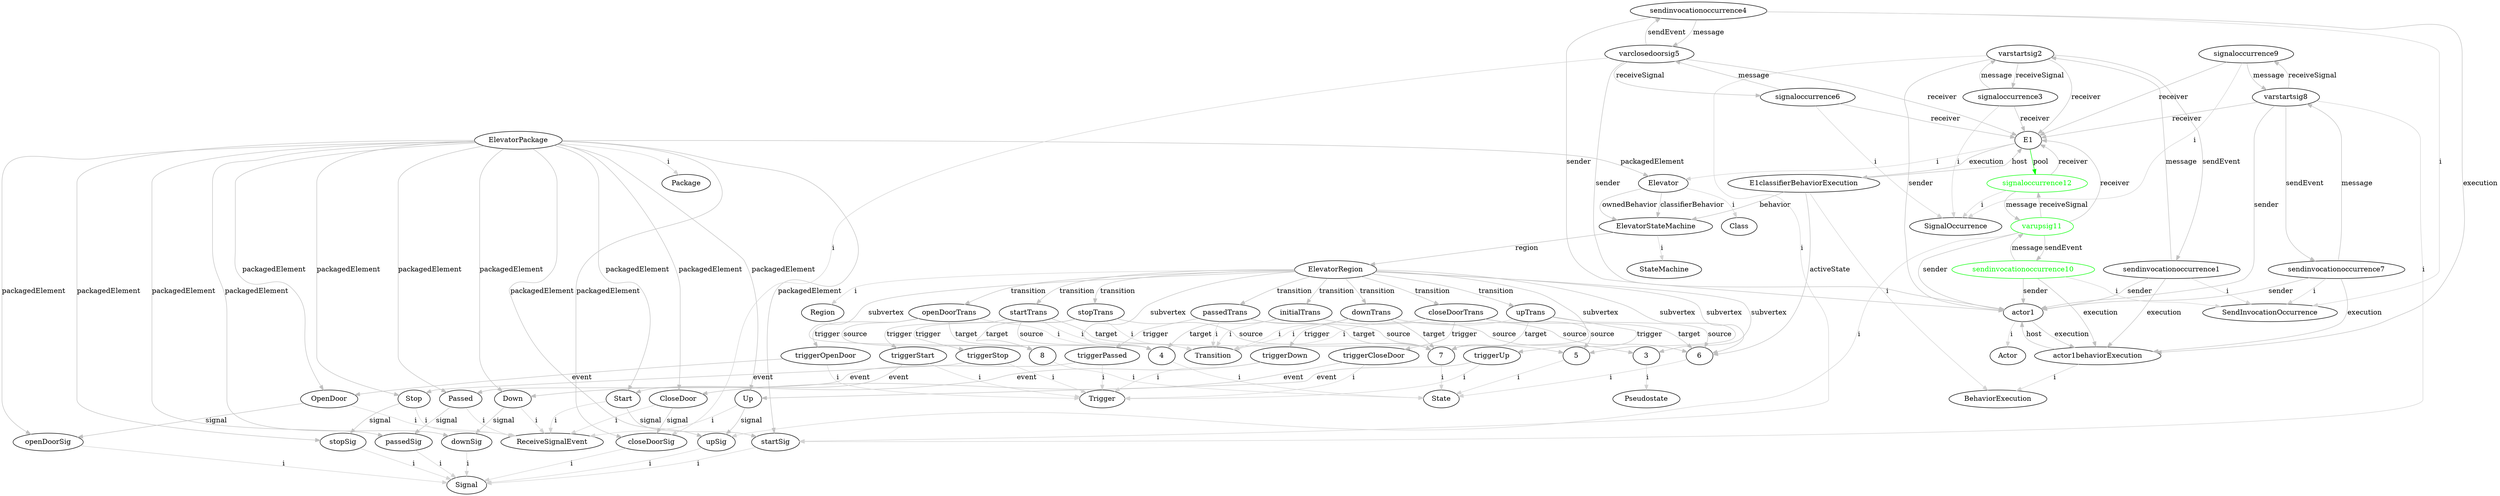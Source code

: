 digraph umlMetamodel {
	"ElevatorPackage" -> "Package" [label="i", color="lightgrey"]
	"ElevatorPackage" -> "Elevator" [label="packagedElement", color="grey"]
	"Elevator" -> "Class" [label="i", color="lightgrey"]
	"Elevator" -> "ElevatorStateMachine" [label="classifierBehavior", color="grey"]
	"Elevator" -> "ElevatorStateMachine" [label="ownedBehavior", color="grey"]
	"ElevatorStateMachine" -> "StateMachine" [label="i", color="lightgrey"]
	"ElevatorStateMachine" -> "ElevatorRegion" [label="region", color="grey"]
	"ElevatorRegion" -> "Region" [label="i", color="lightgrey"]
	"ElevatorRegion" -> "4" [label="subvertex", color="grey"]
	"4" -> "State" [label="i", color="lightgrey"]
	"ElevatorRegion" -> "5" [label="subvertex", color="grey"]
	"5" -> "State" [label="i", color="lightgrey"]
	"ElevatorRegion" -> "8" [label="subvertex", color="grey"]
	"8" -> "State" [label="i", color="lightgrey"]
	"ElevatorRegion" -> "7" [label="subvertex", color="grey"]
	"7" -> "State" [label="i", color="lightgrey"]
	"ElevatorRegion" -> "6" [label="subvertex", color="grey"]
	"6" -> "State" [label="i", color="lightgrey"]
	"ElevatorRegion" -> "3" [label="subvertex", color="grey"]
	"3" -> "Pseudostate" [label="i", color="lightgrey"]
	"ElevatorRegion" -> "initialTrans" [label="transition", color="grey"]
	"initialTrans" -> "Transition" [label="i", color="lightgrey"]
	"initialTrans" -> "3" [label="source", color="grey"]
	"initialTrans" -> "4" [label="target", color="grey"]
	"ElevatorRegion" -> "startTrans" [label="transition", color="grey"]
	"startTrans" -> "Transition" [label="i", color="lightgrey"]
	"startTrans" -> "4" [label="source", color="grey"]
	"startTrans" -> "5" [label="target", color="grey"]
	"triggerStart" -> "Trigger" [label="i", color="lightgrey"]
	"ElevatorRegion" -> "closeDoorTrans" [label="transition", color="grey"]
	"closeDoorTrans" -> "Transition" [label="i", color="lightgrey"]
	"closeDoorTrans" -> "5" [label="source", color="grey"]
	"closeDoorTrans" -> "6" [label="target", color="grey"]
	"triggerCloseDoor" -> "Trigger" [label="i", color="lightgrey"]
	"ElevatorRegion" -> "upTrans" [label="transition", color="grey"]
	"upTrans" -> "Transition" [label="i", color="lightgrey"]
	"upTrans" -> "6" [label="source", color="grey"]
	"upTrans" -> "7" [label="target", color="grey"]
	"upTrans" -> "triggerUp" [label="trigger", color="grey"]
	"triggerUp" -> "Trigger" [label="i", color="lightgrey"]
	"triggerUp" -> "Up" [label="event", color="grey"]
	"ElevatorRegion" -> "downTrans" [label="transition", color="grey"]
	"downTrans" -> "Transition" [label="i", color="lightgrey"]
	"downTrans" -> "6" [label="source", color="grey"]
	"downTrans" -> "7" [label="target", color="grey"]
	"downTrans" -> "triggerDown" [label="trigger", color="grey"]
	"triggerDown" -> "Trigger" [label="i", color="lightgrey"]
	"triggerDown" -> "Down" [label="event", color="grey"]
	"ElevatorRegion" -> "passedTrans" [label="transition", color="grey"]
	"passedTrans" -> "Transition" [label="i", color="lightgrey"]
	"passedTrans" -> "7" [label="source", color="grey"]
	"passedTrans" -> "7" [label="target", color="grey"]
	"passedTrans" -> "triggerPassed" [label="trigger", color="grey"]
	"triggerPassed" -> "Trigger" [label="i", color="lightgrey"]
	"triggerPassed" -> "Passed" [label="event", color="grey"]
	"ElevatorRegion" -> "stopTrans" [label="transition", color="grey"]
	"stopTrans" -> "Transition" [label="i", color="lightgrey"]
	"stopTrans" -> "7" [label="source", color="grey"]
	"stopTrans" -> "8" [label="target", color="grey"]
	"stopTrans" -> "triggerStop" [label="trigger", color="grey"]
	"triggerStop" -> "Trigger" [label="i", color="lightgrey"]
	"triggerStop" -> "Stop" [label="event", color="grey"]
	"ElevatorRegion" -> "openDoorTrans" [label="transition", color="grey"]
	"openDoorTrans" -> "Transition" [label="i", color="lightgrey"]
	"openDoorTrans" -> "8" [label="source", color="grey"]
	"openDoorTrans" -> "4" [label="target", color="grey"]
	"openDoorTrans" -> "triggerOpenDoor" [label="trigger", color="grey"]
	"triggerOpenDoor" -> "Trigger" [label="i", color="lightgrey"]
	"triggerOpenDoor" -> "OpenDoor" [label="event", color="grey"]
	"ElevatorPackage" -> "Start" [label="packagedElement", color="grey"]
	"Start" -> "ReceiveSignalEvent" [label="i", color="lightgrey"]
	"Start" -> "startSig" [label="signal", color="grey"]
	"ElevatorPackage" -> "startSig" [label="packagedElement", color="grey"]
	"startSig" -> "Signal" [label="i", color="lightgrey"]
	"ElevatorPackage" -> "CloseDoor" [label="packagedElement", color="grey"]
	"CloseDoor" -> "ReceiveSignalEvent" [label="i", color="lightgrey"]
	"CloseDoor" -> "closeDoorSig" [label="signal", color="grey"]
	"ElevatorPackage" -> "closeDoorSig" [label="packagedElement", color="grey"]
	"closeDoorSig" -> "Signal" [label="i", color="lightgrey"]
	"ElevatorPackage" -> "Up" [label="packagedElement", color="grey"]
	"Up" -> "ReceiveSignalEvent" [label="i", color="lightgrey"]
	"Up" -> "upSig" [label="signal", color="grey"]
	"ElevatorPackage" -> "upSig" [label="packagedElement", color="grey"]
	"upSig" -> "Signal" [label="i", color="lightgrey"]
	"ElevatorPackage" -> "Down" [label="packagedElement", color="grey"]
	"Down" -> "ReceiveSignalEvent" [label="i", color="lightgrey"]
	"Down" -> "downSig" [label="signal", color="grey"]
	"ElevatorPackage" -> "downSig" [label="packagedElement", color="grey"]
	"downSig" -> "Signal" [label="i", color="lightgrey"]
	"ElevatorPackage" -> "Passed" [label="packagedElement", color="grey"]
	"Passed" -> "ReceiveSignalEvent" [label="i", color="lightgrey"]
	"Passed" -> "passedSig" [label="signal", color="grey"]
	"ElevatorPackage" -> "passedSig" [label="packagedElement", color="grey"]
	"passedSig" -> "Signal" [label="i", color="lightgrey"]
	"ElevatorPackage" -> "Stop" [label="packagedElement", color="grey"]
	"Stop" -> "ReceiveSignalEvent" [label="i", color="lightgrey"]
	"Stop" -> "stopSig" [label="signal", color="grey"]
	"ElevatorPackage" -> "stopSig" [label="packagedElement", color="grey"]
	"stopSig" -> "Signal" [label="i", color="lightgrey"]
	"ElevatorPackage" -> "OpenDoor" [label="packagedElement", color="grey"]
	"OpenDoor" -> "ReceiveSignalEvent" [label="i", color="lightgrey"]
	"OpenDoor" -> "openDoorSig" [label="signal", color="grey"]
	"ElevatorPackage" -> "openDoorSig" [label="packagedElement", color="grey"]
	"openDoorSig" -> "Signal" [label="i", color="lightgrey"]
	"E1" -> "Elevator" [label="i", color="lightgrey"]
	"E1classifierBehaviorExecution" -> "BehaviorExecution" [label="i", color="lightgrey"]
	"E1" -> "E1classifierBehaviorExecution" [label="execution", color="grey"]
	"E1classifierBehaviorExecution" -> "E1" [label="host", color="grey"]
	"E1classifierBehaviorExecution" -> "ElevatorStateMachine" [label="behavior", color="grey"]
	"actor1" -> "Actor" [label="i", color="lightgrey"]
	"actor1behaviorExecution" -> "BehaviorExecution" [label="i", color="lightgrey"]
	"actor1" -> "actor1behaviorExecution" [label="execution", color="grey"]
	"actor1behaviorExecution" -> "actor1" [label="host", color="grey"]
	"sendinvocationoccurrence1" -> "SendInvocationOccurrence" [label="i", color="lightgrey"]
	"sendinvocationoccurrence1" -> "varstartsig2" [label="message", color="grey"]
	"varstartsig2" -> "sendinvocationoccurrence1" [label="sendEvent", color="grey"]
	"varstartsig2" -> "signaloccurrence3" [label="receiveSignal", color="grey"]
	"signaloccurrence3" -> "varstartsig2" [label="message", color="grey"]
	"signaloccurrence3" -> "SignalOccurrence" [label="i", color="lightgrey"]
	"varstartsig2" -> "startSig" [label="i", color="lightgrey"]
	"signaloccurrence3" -> "E1" [label="receiver", color="grey"]
	"varstartsig2" -> "actor1" [label="sender", color="grey"]
	"sendinvocationoccurrence1" -> "actor1" [label="sender", color="grey"]
	"varstartsig2" -> "E1" [label="receiver", color="grey"]
	"sendinvocationoccurrence1" -> "actor1behaviorExecution" [label="execution", color="grey"]
	"triggerStart" -> "Start" [label="event", color="grey"]
	"startTrans" -> "triggerStart" [label="trigger", color="grey"]
	"sendinvocationoccurrence4" -> "SendInvocationOccurrence" [label="i", color="lightgrey"]
	"sendinvocationoccurrence4" -> "varclosedoorsig5" [label="message", color="grey"]
	"varclosedoorsig5" -> "sendinvocationoccurrence4" [label="sendEvent", color="grey"]
	"varclosedoorsig5" -> "signaloccurrence6" [label="receiveSignal", color="grey"]
	"signaloccurrence6" -> "varclosedoorsig5" [label="message", color="grey"]
	"signaloccurrence6" -> "SignalOccurrence" [label="i", color="lightgrey"]
	"varclosedoorsig5" -> "closeDoorSig" [label="i", color="lightgrey"]
	"signaloccurrence6" -> "E1" [label="receiver", color="grey"]
	"varclosedoorsig5" -> "actor1" [label="sender", color="grey"]
	"sendinvocationoccurrence4" -> "actor1" [label="sender", color="grey"]
	"varclosedoorsig5" -> "E1" [label="receiver", color="grey"]
	"sendinvocationoccurrence4" -> "actor1behaviorExecution" [label="execution", color="grey"]
	"triggerCloseDoor" -> "CloseDoor" [label="event", color="grey"]
	"closeDoorTrans" -> "triggerCloseDoor" [label="trigger", color="grey"]
	"E1classifierBehaviorExecution" -> "6" [label="activeState", color="grey"]
	"sendinvocationoccurrence7" -> "SendInvocationOccurrence" [label="i", color="lightgrey"]
	"sendinvocationoccurrence7" -> "varstartsig8" [label="message", color="grey"]
	"varstartsig8" -> "sendinvocationoccurrence7" [label="sendEvent", color="grey"]
	"varstartsig8" -> "signaloccurrence9" [label="receiveSignal", color="grey"]
	"signaloccurrence9" -> "varstartsig8" [label="message", color="grey"]
	"signaloccurrence9" -> "SignalOccurrence" [label="i", color="lightgrey"]
	"varstartsig8" -> "startSig" [label="i", color="lightgrey"]
	"signaloccurrence9" -> "E1" [label="receiver", color="grey"]
	"varstartsig8" -> "actor1" [label="sender", color="grey"]
	"sendinvocationoccurrence7" -> "actor1" [label="sender", color="grey"]
	"varstartsig8" -> "E1" [label="receiver", color="grey"]
	"sendinvocationoccurrence7" -> "actor1behaviorExecution" [label="execution", color="grey"]
	"sendinvocationoccurrence10" -> "SendInvocationOccurrence" [label="i", color="lightgrey"]
	"sendinvocationoccurrence10" [color="green", fontcolor="green"]
	"sendinvocationoccurrence10" -> "varupsig11" [label="message", color="grey"]
	"sendinvocationoccurrence10" [color="green", fontcolor="green"]
	"varupsig11" [color="green", fontcolor="green"]
	"varupsig11" -> "sendinvocationoccurrence10" [label="sendEvent", color="grey"]
	"varupsig11" [color="green", fontcolor="green"]
	"sendinvocationoccurrence10" [color="green", fontcolor="green"]
	"varupsig11" -> "signaloccurrence12" [label="receiveSignal", color="grey"]
	"varupsig11" [color="green", fontcolor="green"]
	"signaloccurrence12" [color="green", fontcolor="green"]
	"signaloccurrence12" -> "varupsig11" [label="message", color="grey"]
	"signaloccurrence12" [color="green", fontcolor="green"]
	"varupsig11" [color="green", fontcolor="green"]
	"signaloccurrence12" -> "SignalOccurrence" [label="i", color="lightgrey"]
	"signaloccurrence12" [color="green", fontcolor="green"]
	"varupsig11" -> "upSig" [label="i", color="lightgrey"]
	"varupsig11" [color="green", fontcolor="green"]
	"signaloccurrence12" -> "E1" [label="receiver", color="grey"]
	"signaloccurrence12" [color="green", fontcolor="green"]
	"E1" -> "signaloccurrence12" [label="pool", color="green"]
	"signaloccurrence12" [color="green", fontcolor="green"]
	"varupsig11" -> "actor1" [label="sender", color="grey"]
	"varupsig11" [color="green", fontcolor="green"]
	"sendinvocationoccurrence10" -> "actor1" [label="sender", color="grey"]
	"sendinvocationoccurrence10" [color="green", fontcolor="green"]
	"varupsig11" -> "E1" [label="receiver", color="grey"]
	"varupsig11" [color="green", fontcolor="green"]
	"sendinvocationoccurrence10" -> "actor1behaviorExecution" [label="execution", color="grey"]
	"sendinvocationoccurrence10" [color="green", fontcolor="green"]
}
